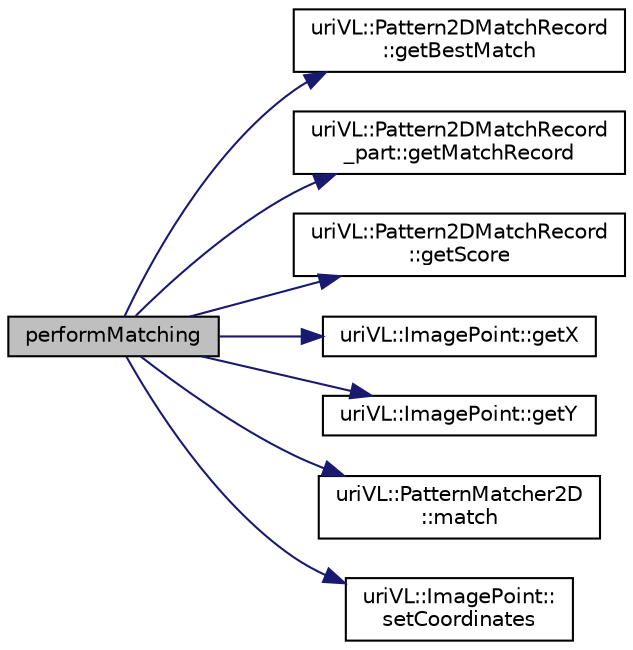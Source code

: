 digraph "performMatching"
{
  edge [fontname="Helvetica",fontsize="10",labelfontname="Helvetica",labelfontsize="10"];
  node [fontname="Helvetica",fontsize="10",shape=record];
  rankdir="LR";
  Node1 [label="performMatching",height=0.2,width=0.4,color="black", fillcolor="grey75", style="filled", fontcolor="black"];
  Node1 -> Node2 [color="midnightblue",fontsize="10",style="solid",fontname="Helvetica"];
  Node2 [label="uriVL::Pattern2DMatchRecord\l::getBestMatch",height=0.2,width=0.4,color="black", fillcolor="white", style="filled",URL="$classuriVL_1_1Pattern2DMatchRecord.html#a0739d0f7b2832e943edfff883b91b15b",tooltip="Returns the location of the best match. "];
  Node1 -> Node3 [color="midnightblue",fontsize="10",style="solid",fontname="Helvetica"];
  Node3 [label="uriVL::Pattern2DMatchRecord\l_part::getMatchRecord",height=0.2,width=0.4,color="black", fillcolor="white", style="filled",URL="$classuriVL_1_1Pattern2DMatchRecord__part.html#a8b8fa229577b6bc452f66fcf91708242",tooltip="Returns the matchng record of a specific quadrant. "];
  Node1 -> Node4 [color="midnightblue",fontsize="10",style="solid",fontname="Helvetica"];
  Node4 [label="uriVL::Pattern2DMatchRecord\l::getScore",height=0.2,width=0.4,color="black", fillcolor="white", style="filled",URL="$classuriVL_1_1Pattern2DMatchRecord.html#a003b2c8d3b2171885ee5e42692f619a4",tooltip="Returns the score of the best match found. "];
  Node1 -> Node5 [color="midnightblue",fontsize="10",style="solid",fontname="Helvetica"];
  Node5 [label="uriVL::ImagePoint::getX",height=0.2,width=0.4,color="black", fillcolor="white", style="filled",URL="$classuriVL_1_1ImagePoint.html#a4845eb34e164c8dffd9b366cf61f3f5b",tooltip="Returns the point&#39;s x coordinate. "];
  Node1 -> Node6 [color="midnightblue",fontsize="10",style="solid",fontname="Helvetica"];
  Node6 [label="uriVL::ImagePoint::getY",height=0.2,width=0.4,color="black", fillcolor="white", style="filled",URL="$classuriVL_1_1ImagePoint.html#a4edda1ad5b1f3b39db3ac200dfddf016",tooltip="Returns the point&#39;s y coordinate. "];
  Node1 -> Node7 [color="midnightblue",fontsize="10",style="solid",fontname="Helvetica"];
  Node7 [label="uriVL::PatternMatcher2D\l::match",height=0.2,width=0.4,color="black", fillcolor="white", style="filled",URL="$classuriVL_1_1PatternMatcher2D.html#a1ce4ead57cba2554608f47aee1f012a4",tooltip="Determines the Pattern2DMatchRecord of the best match for a target pattern in an image. "];
  Node1 -> Node8 [color="midnightblue",fontsize="10",style="solid",fontname="Helvetica"];
  Node8 [label="uriVL::ImagePoint::\lsetCoordinates",height=0.2,width=0.4,color="black", fillcolor="white", style="filled",URL="$classuriVL_1_1ImagePoint.html#a253b7c2ab33d684a29059591f107802a",tooltip="Assigns new coordinates to the pixel. "];
}
